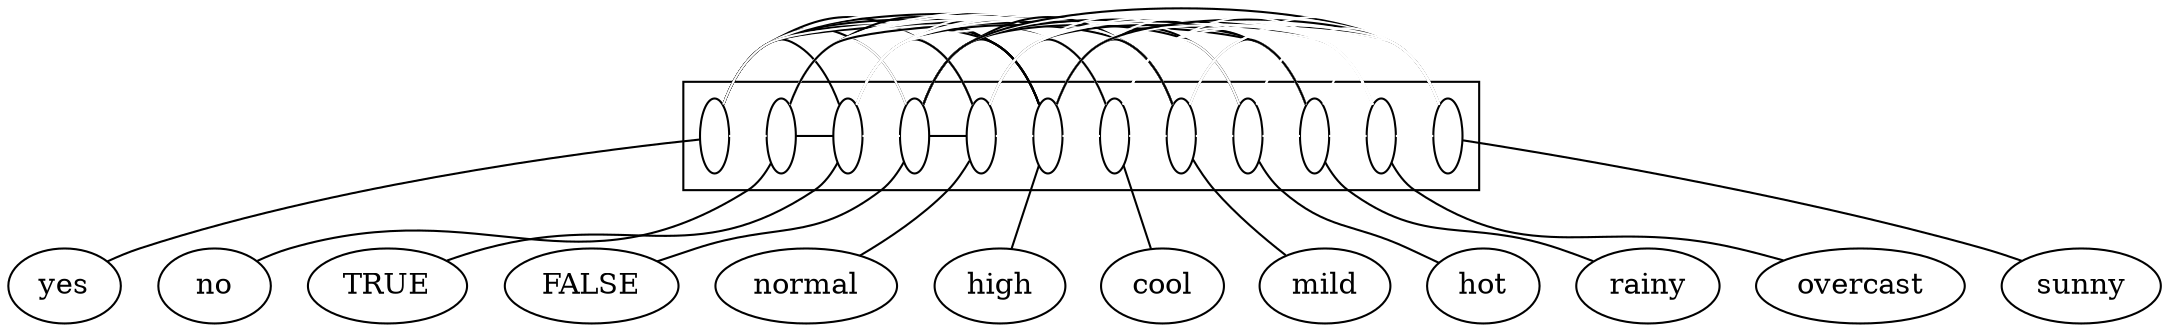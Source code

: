 digraph G {
compound=True;
yes;
no;
TRUE;
FALSE;
normal;
high;
cool;
mild;
hot;
rainy;
overcast;
sunny;
subgraph cluster_TRUEnormalnorainyyessunnyhotcoolovercastmildFALSEhigh {
s_yes [label=" ", fillcolor=white, fixedsize=True, width=0.2];
s_no [label=" ", fillcolor=white, fixedsize=True, width=0.2];
s_TRUE [label=" ", fillcolor=white, fixedsize=True, width=0.2];
s_FALSE [label=" ", fillcolor=white, fixedsize=True, width=0.2];
s_normal [label=" ", fillcolor=white, fixedsize=True, width=0.2];
s_high [label=" ", fillcolor=white, fixedsize=True, width=0.2];
s_cool [label=" ", fillcolor=white, fixedsize=True, width=0.2];
s_mild [label=" ", fillcolor=white, fixedsize=True, width=0.2];
s_hot [label=" ", fillcolor=white, fixedsize=True, width=0.2];
s_rainy [label=" ", fillcolor=white, fixedsize=True, width=0.2];
s_overcast [label=" ", fillcolor=white, fixedsize=True, width=0.2];
s_sunny [label=" ", fillcolor=white, fixedsize=True, width=0.2];
subgraph  {
rank=same;
s_yes -> s_no  [arrowhead=none, color=white];
s_yes -> s_TRUE  [arrowhead=none, color=black];
s_yes -> s_FALSE  [arrowhead=none, color=black];
s_yes -> s_normal  [arrowhead=none, color=black];
s_yes -> s_high  [arrowhead=none, color=black];
s_yes -> s_cool  [arrowhead=none, color=black];
s_yes -> s_mild  [arrowhead=none, color=black];
s_yes -> s_hot  [arrowhead=none, color=white];
s_yes -> s_rainy  [arrowhead=none, color=black];
s_yes -> s_overcast  [arrowhead=none, color=black];
s_yes -> s_sunny  [arrowhead=none, color=white];
s_no -> s_TRUE  [arrowhead=none, color=black];
s_no -> s_FALSE  [arrowhead=none, color=white];
s_no -> s_normal  [arrowhead=none, color=white];
s_no -> s_high  [arrowhead=none, color=black];
s_no -> s_cool  [arrowhead=none, color=white];
s_no -> s_mild  [arrowhead=none, color=white];
s_no -> s_hot  [arrowhead=none, color=white];
s_no -> s_rainy  [arrowhead=none, color=white];
s_no -> s_overcast  [arrowhead=none, color=white];
s_no -> s_sunny  [arrowhead=none, color=black];
s_TRUE -> s_FALSE  [arrowhead=none, color=white];
s_TRUE -> s_normal  [arrowhead=none, color=black];
s_TRUE -> s_high  [arrowhead=none, color=black];
s_TRUE -> s_cool  [arrowhead=none, color=white];
s_TRUE -> s_mild  [arrowhead=none, color=black];
s_TRUE -> s_hot  [arrowhead=none, color=white];
s_TRUE -> s_rainy  [arrowhead=none, color=white];
s_TRUE -> s_overcast  [arrowhead=none, color=white];
s_TRUE -> s_sunny  [arrowhead=none, color=white];
s_FALSE -> s_normal  [arrowhead=none, color=black];
s_FALSE -> s_high  [arrowhead=none, color=black];
s_FALSE -> s_cool  [arrowhead=none, color=white];
s_FALSE -> s_mild  [arrowhead=none, color=black];
s_FALSE -> s_hot  [arrowhead=none, color=black];
s_FALSE -> s_rainy  [arrowhead=none, color=black];
s_FALSE -> s_overcast  [arrowhead=none, color=white];
s_FALSE -> s_sunny  [arrowhead=none, color=black];
s_normal -> s_high  [arrowhead=none, color=white];
s_normal -> s_cool  [arrowhead=none, color=black];
s_normal -> s_mild  [arrowhead=none, color=white];
s_normal -> s_hot  [arrowhead=none, color=white];
s_normal -> s_rainy  [arrowhead=none, color=black];
s_normal -> s_overcast  [arrowhead=none, color=white];
s_normal -> s_sunny  [arrowhead=none, color=white];
s_high -> s_cool  [arrowhead=none, color=white];
s_high -> s_mild  [arrowhead=none, color=black];
s_high -> s_hot  [arrowhead=none, color=black];
s_high -> s_rainy  [arrowhead=none, color=white];
s_high -> s_overcast  [arrowhead=none, color=white];
s_high -> s_sunny  [arrowhead=none, color=black];
s_cool -> s_mild  [arrowhead=none, color=white];
s_cool -> s_hot  [arrowhead=none, color=white];
s_cool -> s_rainy  [arrowhead=none, color=white];
s_cool -> s_overcast  [arrowhead=none, color=white];
s_cool -> s_sunny  [arrowhead=none, color=white];
s_mild -> s_hot  [arrowhead=none, color=white];
s_mild -> s_rainy  [arrowhead=none, color=black];
s_mild -> s_overcast  [arrowhead=none, color=white];
s_mild -> s_sunny  [arrowhead=none, color=white];
s_hot -> s_rainy  [arrowhead=none, color=white];
s_hot -> s_overcast  [arrowhead=none, color=white];
s_hot -> s_sunny  [arrowhead=none, color=white];
s_rainy -> s_overcast  [arrowhead=none, color=white];
s_rainy -> s_sunny  [arrowhead=none, color=white];
s_overcast -> s_sunny  [arrowhead=none, color=white];
}

}

s_yes -> yes  [arrowhead=none];
s_no -> no  [arrowhead=none];
s_TRUE -> TRUE  [arrowhead=none];
s_FALSE -> FALSE  [arrowhead=none];
s_normal -> normal  [arrowhead=none];
s_high -> high  [arrowhead=none];
s_cool -> cool  [arrowhead=none];
s_mild -> mild  [arrowhead=none];
s_hot -> hot  [arrowhead=none];
s_rainy -> rainy  [arrowhead=none];
s_overcast -> overcast  [arrowhead=none];
s_sunny -> sunny  [arrowhead=none];
}

